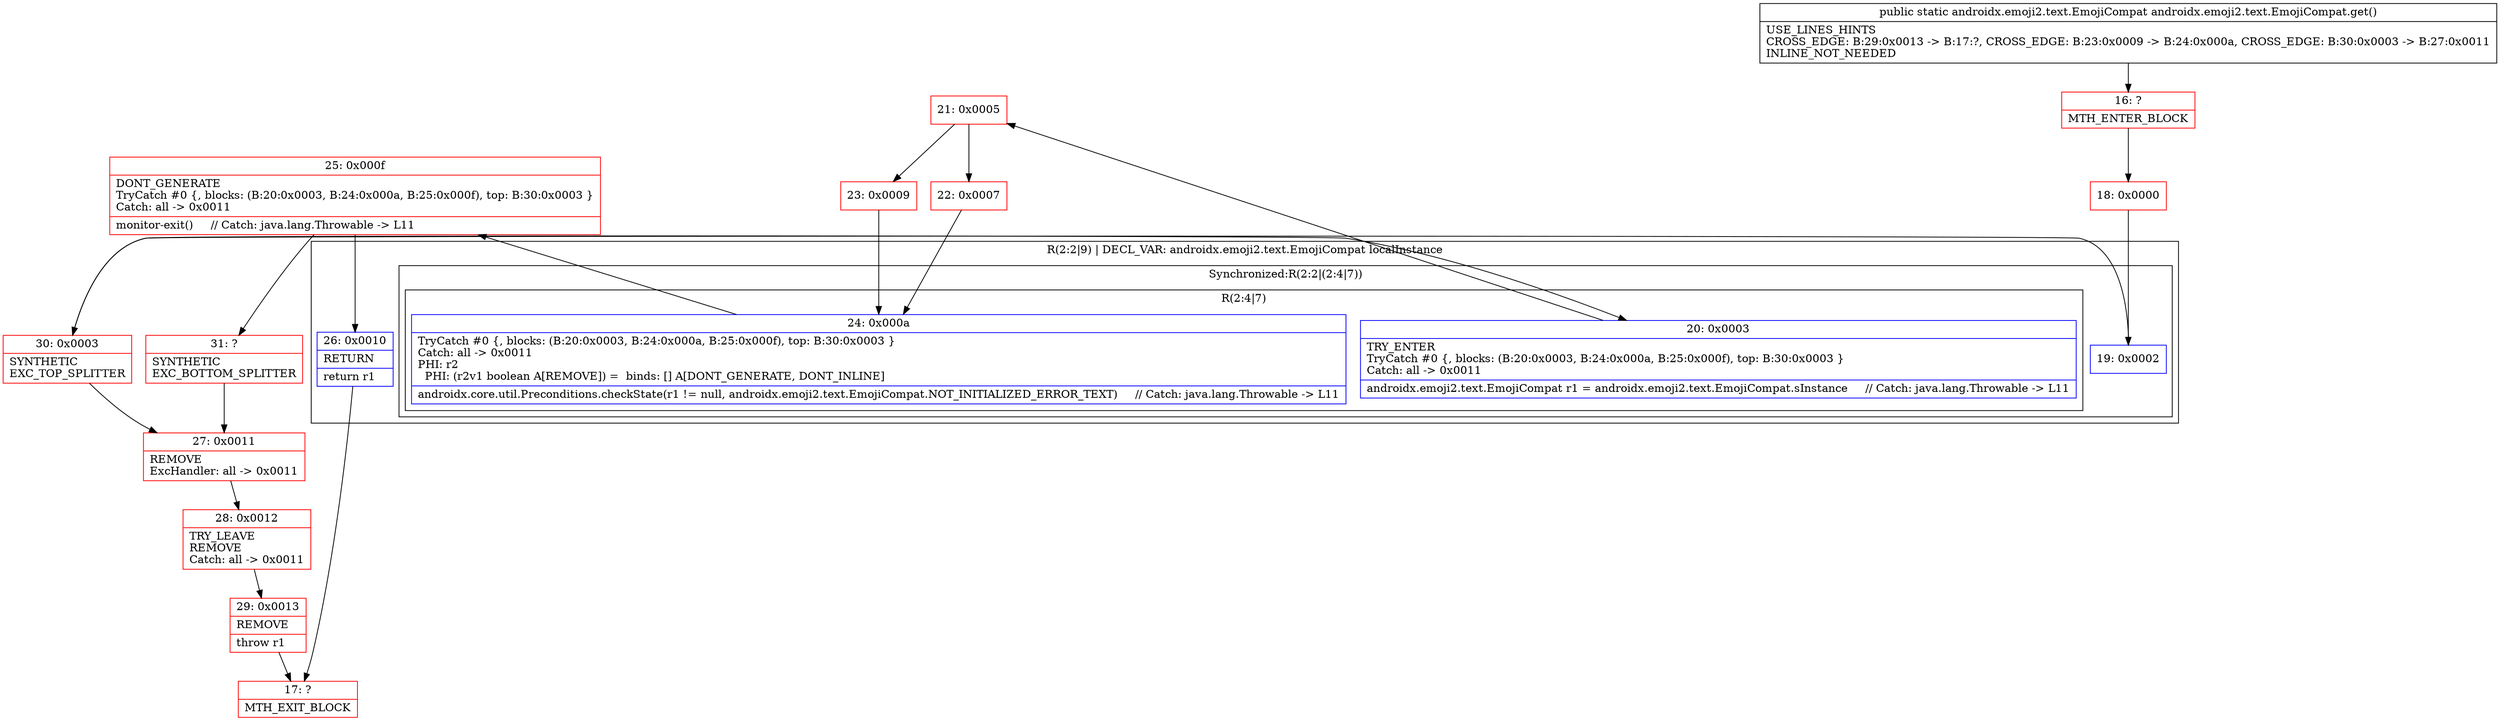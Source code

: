 digraph "CFG forandroidx.emoji2.text.EmojiCompat.get()Landroidx\/emoji2\/text\/EmojiCompat;" {
subgraph cluster_Region_1204264787 {
label = "R(2:2|9) | DECL_VAR: androidx.emoji2.text.EmojiCompat localInstance\l";
node [shape=record,color=blue];
subgraph cluster_SynchronizedRegion_1181075165 {
label = "Synchronized:R(2:2|(2:4|7))";
node [shape=record,color=blue];
Node_19 [shape=record,label="{19\:\ 0x0002}"];
subgraph cluster_Region_1042441397 {
label = "R(2:4|7)";
node [shape=record,color=blue];
Node_20 [shape=record,label="{20\:\ 0x0003|TRY_ENTER\lTryCatch #0 \{, blocks: (B:20:0x0003, B:24:0x000a, B:25:0x000f), top: B:30:0x0003 \}\lCatch: all \-\> 0x0011\l|androidx.emoji2.text.EmojiCompat r1 = androidx.emoji2.text.EmojiCompat.sInstance     \/\/ Catch: java.lang.Throwable \-\> L11\l}"];
Node_24 [shape=record,label="{24\:\ 0x000a|TryCatch #0 \{, blocks: (B:20:0x0003, B:24:0x000a, B:25:0x000f), top: B:30:0x0003 \}\lCatch: all \-\> 0x0011\lPHI: r2 \l  PHI: (r2v1 boolean A[REMOVE]) =  binds: [] A[DONT_GENERATE, DONT_INLINE]\l|androidx.core.util.Preconditions.checkState(r1 != null, androidx.emoji2.text.EmojiCompat.NOT_INITIALIZED_ERROR_TEXT)     \/\/ Catch: java.lang.Throwable \-\> L11\l}"];
}
}
Node_26 [shape=record,label="{26\:\ 0x0010|RETURN\l|return r1\l}"];
}
Node_16 [shape=record,color=red,label="{16\:\ ?|MTH_ENTER_BLOCK\l}"];
Node_18 [shape=record,color=red,label="{18\:\ 0x0000}"];
Node_30 [shape=record,color=red,label="{30\:\ 0x0003|SYNTHETIC\lEXC_TOP_SPLITTER\l}"];
Node_21 [shape=record,color=red,label="{21\:\ 0x0005}"];
Node_22 [shape=record,color=red,label="{22\:\ 0x0007}"];
Node_25 [shape=record,color=red,label="{25\:\ 0x000f|DONT_GENERATE\lTryCatch #0 \{, blocks: (B:20:0x0003, B:24:0x000a, B:25:0x000f), top: B:30:0x0003 \}\lCatch: all \-\> 0x0011\l|monitor\-exit()     \/\/ Catch: java.lang.Throwable \-\> L11\l}"];
Node_17 [shape=record,color=red,label="{17\:\ ?|MTH_EXIT_BLOCK\l}"];
Node_31 [shape=record,color=red,label="{31\:\ ?|SYNTHETIC\lEXC_BOTTOM_SPLITTER\l}"];
Node_23 [shape=record,color=red,label="{23\:\ 0x0009}"];
Node_27 [shape=record,color=red,label="{27\:\ 0x0011|REMOVE\lExcHandler: all \-\> 0x0011\l}"];
Node_28 [shape=record,color=red,label="{28\:\ 0x0012|TRY_LEAVE\lREMOVE\lCatch: all \-\> 0x0011\l}"];
Node_29 [shape=record,color=red,label="{29\:\ 0x0013|REMOVE\l|throw r1\l}"];
MethodNode[shape=record,label="{public static androidx.emoji2.text.EmojiCompat androidx.emoji2.text.EmojiCompat.get()  | USE_LINES_HINTS\lCROSS_EDGE: B:29:0x0013 \-\> B:17:?, CROSS_EDGE: B:23:0x0009 \-\> B:24:0x000a, CROSS_EDGE: B:30:0x0003 \-\> B:27:0x0011\lINLINE_NOT_NEEDED\l}"];
MethodNode -> Node_16;Node_19 -> Node_30;
Node_20 -> Node_21;
Node_24 -> Node_25;
Node_26 -> Node_17;
Node_16 -> Node_18;
Node_18 -> Node_19;
Node_30 -> Node_20;
Node_30 -> Node_27;
Node_21 -> Node_22;
Node_21 -> Node_23;
Node_22 -> Node_24;
Node_25 -> Node_26;
Node_25 -> Node_31;
Node_31 -> Node_27;
Node_23 -> Node_24;
Node_27 -> Node_28;
Node_28 -> Node_29;
Node_29 -> Node_17;
}

